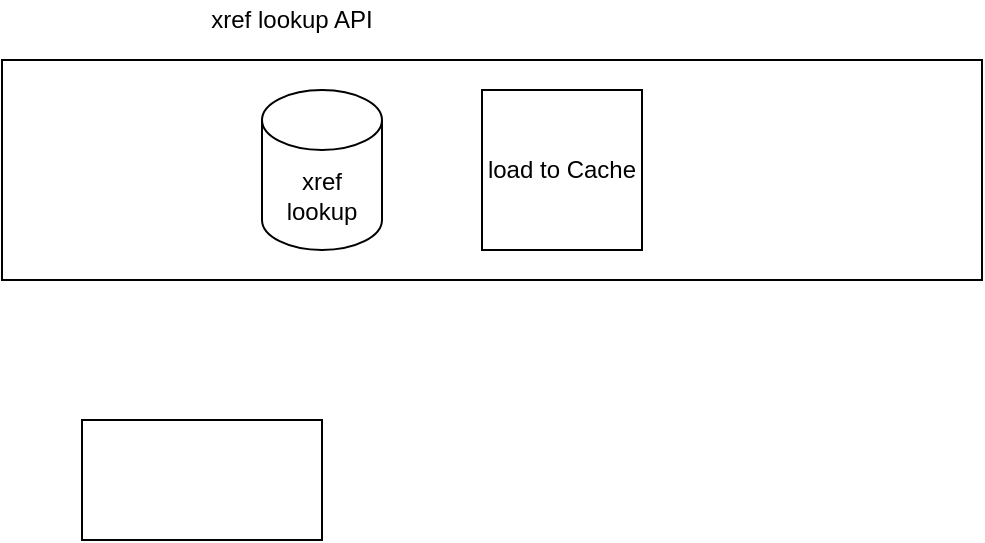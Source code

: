 <mxfile version="14.2.9" type="github">
  <diagram id="rPP_6-E0DpNTkv8xbdh6" name="Page-1">
    <mxGraphModel dx="1038" dy="548" grid="1" gridSize="10" guides="1" tooltips="1" connect="1" arrows="1" fold="1" page="1" pageScale="1" pageWidth="850" pageHeight="1100" math="0" shadow="0">
      <root>
        <mxCell id="0" />
        <mxCell id="1" parent="0" />
        <mxCell id="YrX9WpURLjw3mro9ffTG-1" value="" style="rounded=0;whiteSpace=wrap;html=1;" vertex="1" parent="1">
          <mxGeometry x="90" y="120" width="490" height="110" as="geometry" />
        </mxCell>
        <mxCell id="YrX9WpURLjw3mro9ffTG-3" value="" style="rounded=0;whiteSpace=wrap;html=1;" vertex="1" parent="1">
          <mxGeometry x="130" y="300" width="120" height="60" as="geometry" />
        </mxCell>
        <mxCell id="YrX9WpURLjw3mro9ffTG-4" value="xref lookup API" style="text;html=1;strokeColor=none;fillColor=none;align=center;verticalAlign=middle;whiteSpace=wrap;rounded=0;" vertex="1" parent="1">
          <mxGeometry x="190" y="90" width="90" height="20" as="geometry" />
        </mxCell>
        <mxCell id="YrX9WpURLjw3mro9ffTG-7" value="xref lookup" style="shape=cylinder3;whiteSpace=wrap;html=1;boundedLbl=1;backgroundOutline=1;size=15;" vertex="1" parent="1">
          <mxGeometry x="220" y="135" width="60" height="80" as="geometry" />
        </mxCell>
        <mxCell id="YrX9WpURLjw3mro9ffTG-8" value="load to Cache" style="whiteSpace=wrap;html=1;aspect=fixed;" vertex="1" parent="1">
          <mxGeometry x="330" y="135" width="80" height="80" as="geometry" />
        </mxCell>
      </root>
    </mxGraphModel>
  </diagram>
</mxfile>
